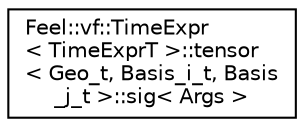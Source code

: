 digraph "Graphical Class Hierarchy"
{
 // LATEX_PDF_SIZE
  edge [fontname="Helvetica",fontsize="10",labelfontname="Helvetica",labelfontsize="10"];
  node [fontname="Helvetica",fontsize="10",shape=record];
  rankdir="LR";
  Node0 [label="Feel::vf::TimeExpr\l\< TimeExprT \>::tensor\l\< Geo_t, Basis_i_t, Basis\l_j_t \>::sig\< Args \>",height=0.2,width=0.4,color="black", fillcolor="white", style="filled",URL="$structFeel_1_1vf_1_1TimeExpr_1_1tensor_1_1sig.html",tooltip=" "];
}
